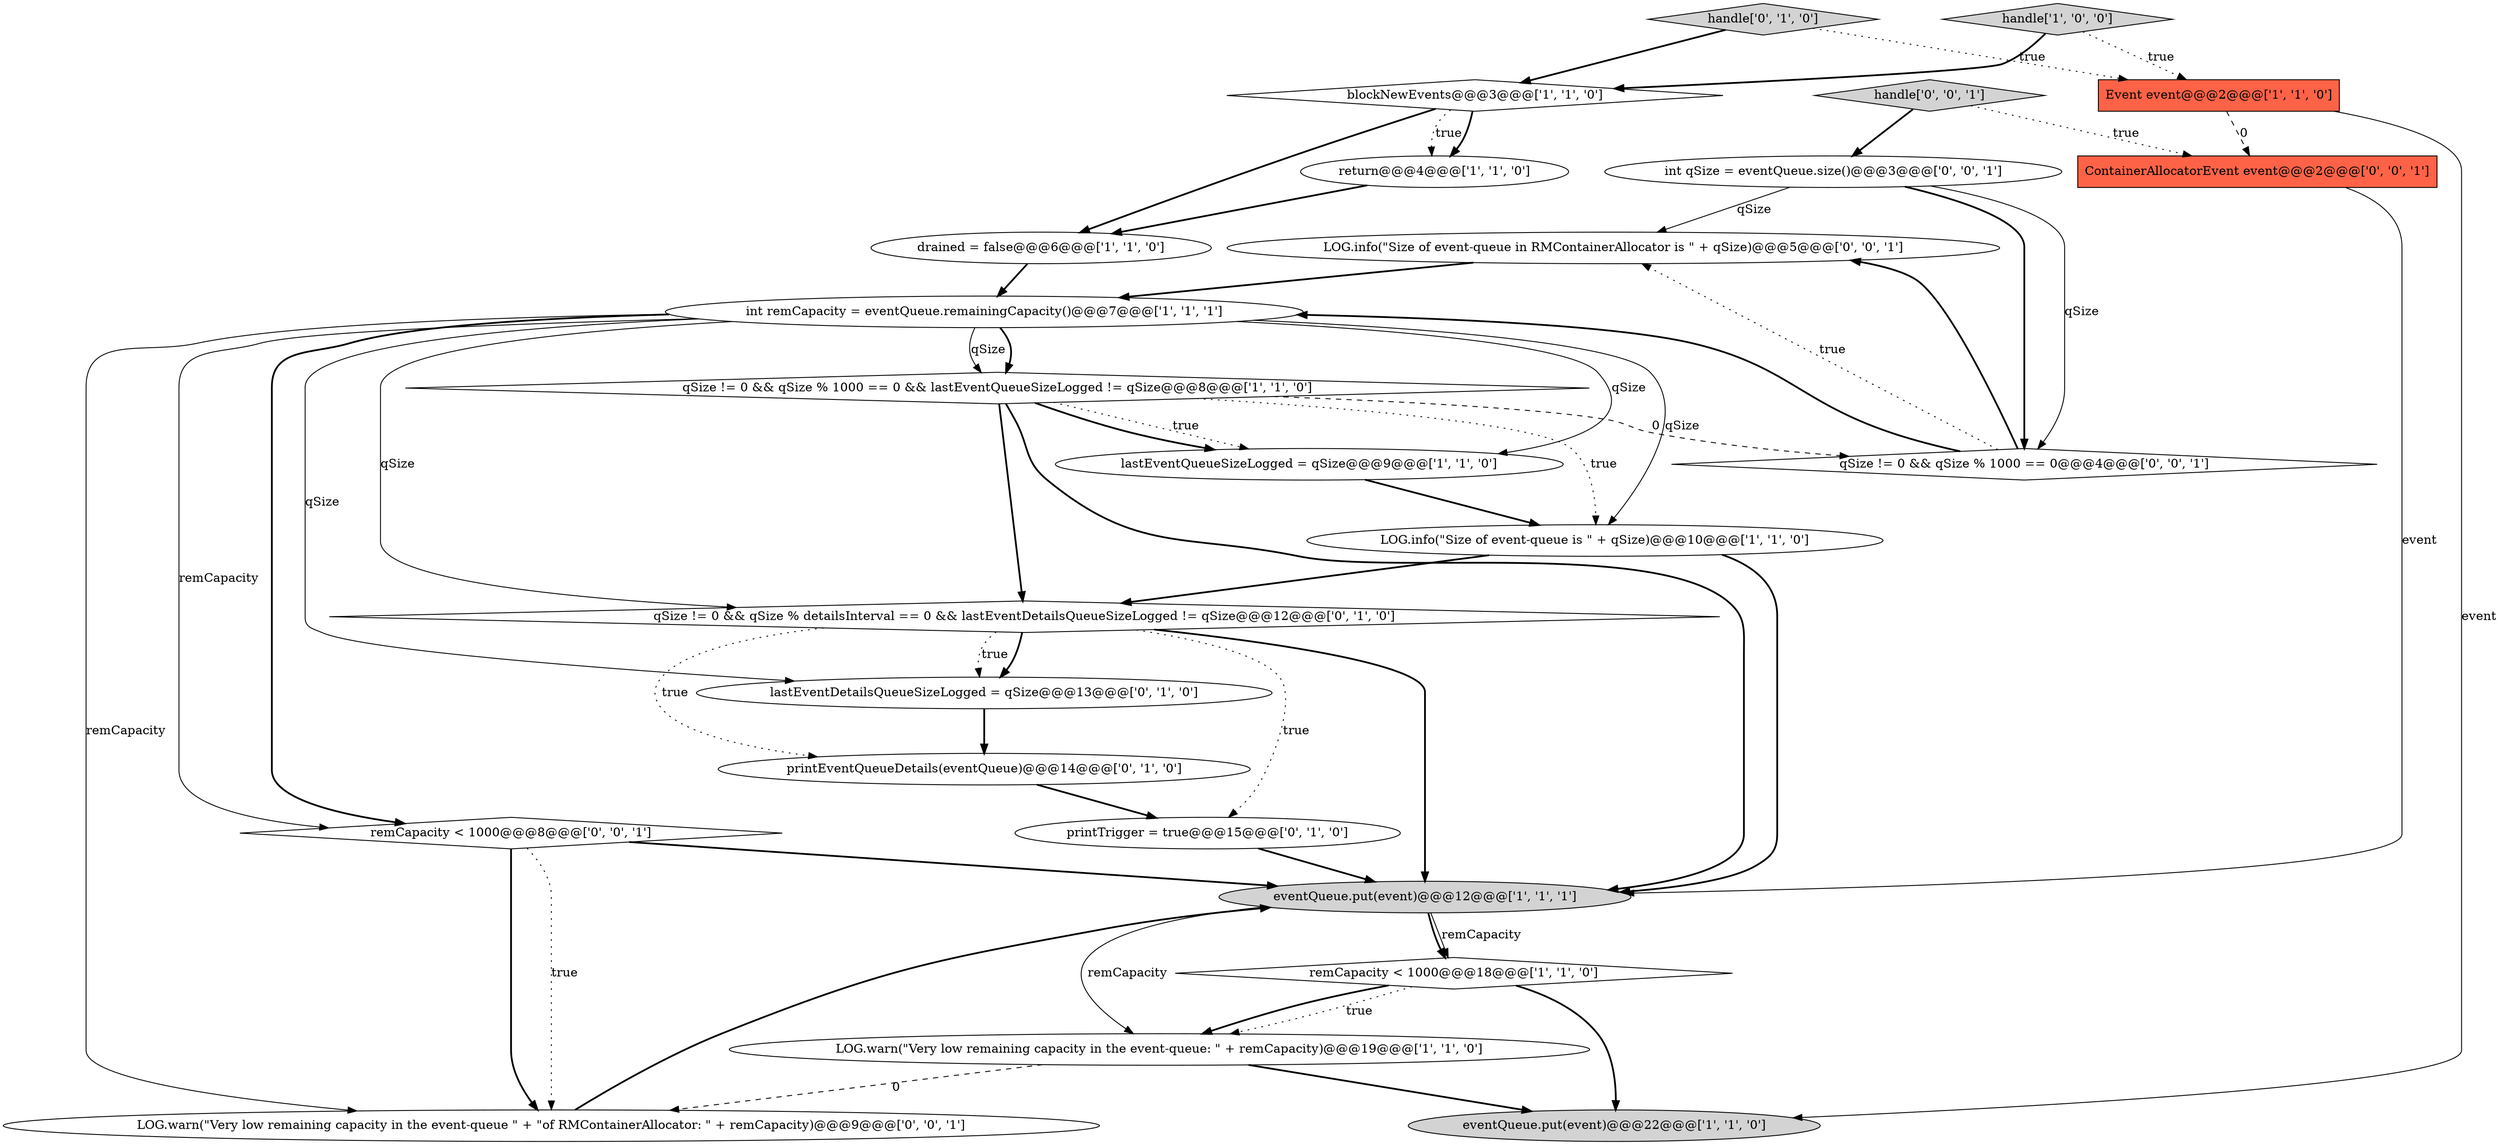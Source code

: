 digraph {
2 [style = filled, label = "eventQueue.put(event)@@@12@@@['1', '1', '1']", fillcolor = lightgray, shape = ellipse image = "AAA0AAABBB1BBB"];
23 [style = filled, label = "remCapacity < 1000@@@8@@@['0', '0', '1']", fillcolor = white, shape = diamond image = "AAA0AAABBB3BBB"];
20 [style = filled, label = "int qSize = eventQueue.size()@@@3@@@['0', '0', '1']", fillcolor = white, shape = ellipse image = "AAA0AAABBB3BBB"];
15 [style = filled, label = "handle['0', '1', '0']", fillcolor = lightgray, shape = diamond image = "AAA0AAABBB2BBB"];
11 [style = filled, label = "handle['1', '0', '0']", fillcolor = lightgray, shape = diamond image = "AAA0AAABBB1BBB"];
9 [style = filled, label = "drained = false@@@6@@@['1', '1', '0']", fillcolor = white, shape = ellipse image = "AAA0AAABBB1BBB"];
21 [style = filled, label = "LOG.info(\"Size of event-queue in RMContainerAllocator is \" + qSize)@@@5@@@['0', '0', '1']", fillcolor = white, shape = ellipse image = "AAA0AAABBB3BBB"];
10 [style = filled, label = "qSize != 0 && qSize % 1000 == 0 && lastEventQueueSizeLogged != qSize@@@8@@@['1', '1', '0']", fillcolor = white, shape = diamond image = "AAA0AAABBB1BBB"];
12 [style = filled, label = "return@@@4@@@['1', '1', '0']", fillcolor = white, shape = ellipse image = "AAA0AAABBB1BBB"];
14 [style = filled, label = "printEventQueueDetails(eventQueue)@@@14@@@['0', '1', '0']", fillcolor = white, shape = ellipse image = "AAA1AAABBB2BBB"];
13 [style = filled, label = "printTrigger = true@@@15@@@['0', '1', '0']", fillcolor = white, shape = ellipse image = "AAA1AAABBB2BBB"];
17 [style = filled, label = "lastEventDetailsQueueSizeLogged = qSize@@@13@@@['0', '1', '0']", fillcolor = white, shape = ellipse image = "AAA1AAABBB2BBB"];
18 [style = filled, label = "ContainerAllocatorEvent event@@@2@@@['0', '0', '1']", fillcolor = tomato, shape = box image = "AAA0AAABBB3BBB"];
1 [style = filled, label = "lastEventQueueSizeLogged = qSize@@@9@@@['1', '1', '0']", fillcolor = white, shape = ellipse image = "AAA0AAABBB1BBB"];
16 [style = filled, label = "qSize != 0 && qSize % detailsInterval == 0 && lastEventDetailsQueueSizeLogged != qSize@@@12@@@['0', '1', '0']", fillcolor = white, shape = diamond image = "AAA1AAABBB2BBB"];
22 [style = filled, label = "qSize != 0 && qSize % 1000 == 0@@@4@@@['0', '0', '1']", fillcolor = white, shape = diamond image = "AAA0AAABBB3BBB"];
7 [style = filled, label = "LOG.warn(\"Very low remaining capacity in the event-queue: \" + remCapacity)@@@19@@@['1', '1', '0']", fillcolor = white, shape = ellipse image = "AAA0AAABBB1BBB"];
5 [style = filled, label = "eventQueue.put(event)@@@22@@@['1', '1', '0']", fillcolor = lightgray, shape = ellipse image = "AAA0AAABBB1BBB"];
8 [style = filled, label = "remCapacity < 1000@@@18@@@['1', '1', '0']", fillcolor = white, shape = diamond image = "AAA0AAABBB1BBB"];
4 [style = filled, label = "LOG.info(\"Size of event-queue is \" + qSize)@@@10@@@['1', '1', '0']", fillcolor = white, shape = ellipse image = "AAA0AAABBB1BBB"];
19 [style = filled, label = "handle['0', '0', '1']", fillcolor = lightgray, shape = diamond image = "AAA0AAABBB3BBB"];
0 [style = filled, label = "Event event@@@2@@@['1', '1', '0']", fillcolor = tomato, shape = box image = "AAA0AAABBB1BBB"];
3 [style = filled, label = "blockNewEvents@@@3@@@['1', '1', '0']", fillcolor = white, shape = diamond image = "AAA0AAABBB1BBB"];
24 [style = filled, label = "LOG.warn(\"Very low remaining capacity in the event-queue \" + \"of RMContainerAllocator: \" + remCapacity)@@@9@@@['0', '0', '1']", fillcolor = white, shape = ellipse image = "AAA0AAABBB3BBB"];
6 [style = filled, label = "int remCapacity = eventQueue.remainingCapacity()@@@7@@@['1', '1', '1']", fillcolor = white, shape = ellipse image = "AAA0AAABBB1BBB"];
10->16 [style = bold, label=""];
3->12 [style = dotted, label="true"];
11->3 [style = bold, label=""];
23->2 [style = bold, label=""];
10->1 [style = dotted, label="true"];
10->2 [style = bold, label=""];
18->2 [style = solid, label="event"];
8->5 [style = bold, label=""];
7->24 [style = dashed, label="0"];
4->16 [style = bold, label=""];
22->6 [style = bold, label=""];
23->24 [style = bold, label=""];
6->23 [style = solid, label="remCapacity"];
24->2 [style = bold, label=""];
19->20 [style = bold, label=""];
2->7 [style = solid, label="remCapacity"];
6->16 [style = solid, label="qSize"];
20->22 [style = bold, label=""];
16->14 [style = dotted, label="true"];
14->13 [style = bold, label=""];
23->24 [style = dotted, label="true"];
11->0 [style = dotted, label="true"];
17->14 [style = bold, label=""];
16->13 [style = dotted, label="true"];
8->7 [style = dotted, label="true"];
0->5 [style = solid, label="event"];
6->1 [style = solid, label="qSize"];
2->8 [style = solid, label="remCapacity"];
20->21 [style = solid, label="qSize"];
6->17 [style = solid, label="qSize"];
19->18 [style = dotted, label="true"];
4->2 [style = bold, label=""];
9->6 [style = bold, label=""];
6->10 [style = bold, label=""];
2->8 [style = bold, label=""];
12->9 [style = bold, label=""];
16->2 [style = bold, label=""];
15->0 [style = dotted, label="true"];
10->1 [style = bold, label=""];
20->22 [style = solid, label="qSize"];
10->4 [style = dotted, label="true"];
3->12 [style = bold, label=""];
6->24 [style = solid, label="remCapacity"];
6->10 [style = solid, label="qSize"];
3->9 [style = bold, label=""];
1->4 [style = bold, label=""];
15->3 [style = bold, label=""];
7->5 [style = bold, label=""];
8->7 [style = bold, label=""];
16->17 [style = bold, label=""];
22->21 [style = bold, label=""];
13->2 [style = bold, label=""];
16->17 [style = dotted, label="true"];
21->6 [style = bold, label=""];
6->23 [style = bold, label=""];
0->18 [style = dashed, label="0"];
10->22 [style = dashed, label="0"];
6->4 [style = solid, label="qSize"];
22->21 [style = dotted, label="true"];
}
